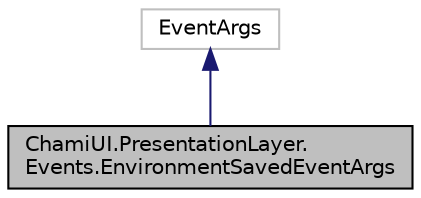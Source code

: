 digraph "ChamiUI.PresentationLayer.Events.EnvironmentSavedEventArgs"
{
 // LATEX_PDF_SIZE
  edge [fontname="Helvetica",fontsize="10",labelfontname="Helvetica",labelfontsize="10"];
  node [fontname="Helvetica",fontsize="10",shape=record];
  Node1 [label="ChamiUI.PresentationLayer.\lEvents.EnvironmentSavedEventArgs",height=0.2,width=0.4,color="black", fillcolor="grey75", style="filled", fontcolor="black",tooltip="Subclass of EventArgs used for handling the EnvironmentSaved event."];
  Node2 -> Node1 [dir="back",color="midnightblue",fontsize="10",style="solid",fontname="Helvetica"];
  Node2 [label="EventArgs",height=0.2,width=0.4,color="grey75", fillcolor="white", style="filled",tooltip=" "];
}
